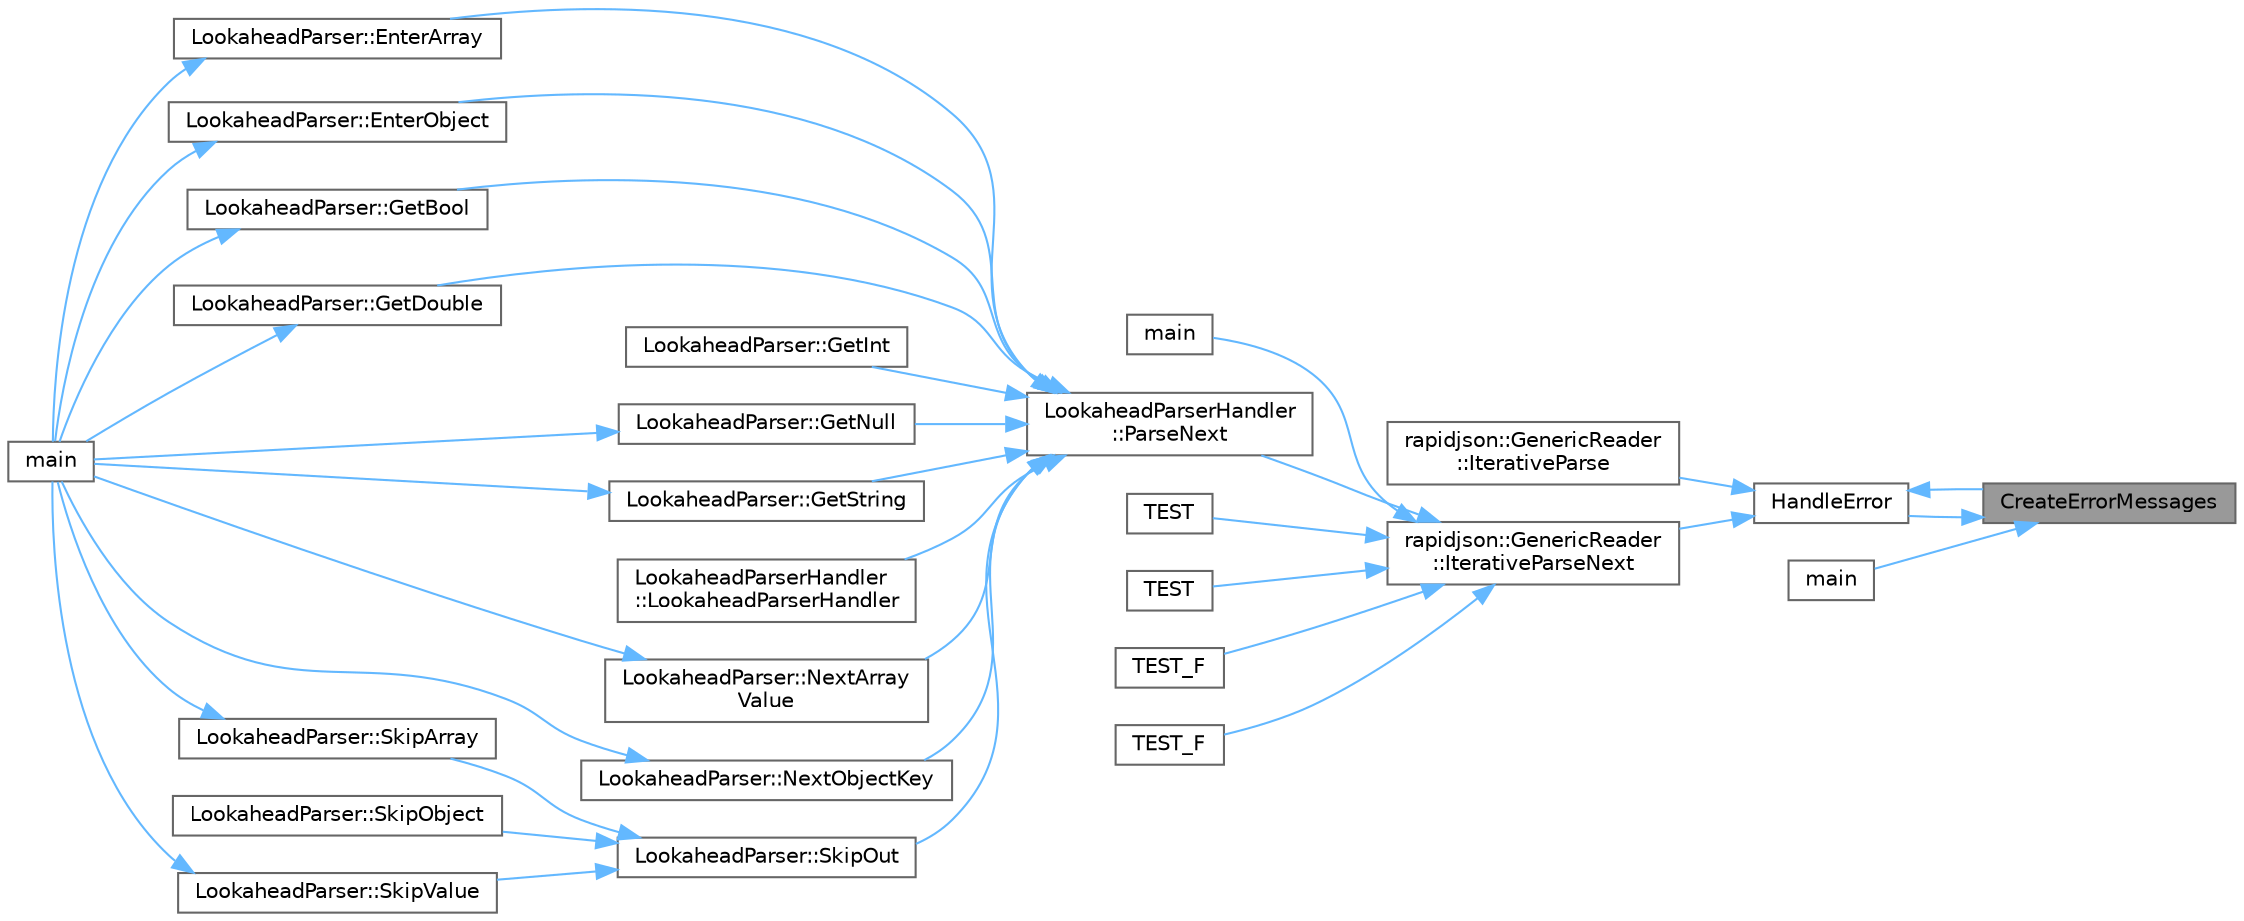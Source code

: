digraph "CreateErrorMessages"
{
 // LATEX_PDF_SIZE
  bgcolor="transparent";
  edge [fontname=Helvetica,fontsize=10,labelfontname=Helvetica,labelfontsize=10];
  node [fontname=Helvetica,fontsize=10,shape=box,height=0.2,width=0.4];
  rankdir="RL";
  Node1 [id="Node000001",label="CreateErrorMessages",height=0.2,width=0.4,color="gray40", fillcolor="grey60", style="filled", fontcolor="black",tooltip=" "];
  Node1 -> Node2 [id="edge1_Node000001_Node000002",dir="back",color="steelblue1",style="solid",tooltip=" "];
  Node2 [id="Node000002",label="HandleError",height=0.2,width=0.4,color="grey40", fillcolor="white", style="filled",URL="$schemavalidator_8cpp.html#a805c9aa864a618f2a4b081de6d8e1d26",tooltip=" "];
  Node2 -> Node1 [id="edge2_Node000002_Node000001",dir="back",color="steelblue1",style="solid",tooltip=" "];
  Node2 -> Node3 [id="edge3_Node000002_Node000003",dir="back",color="steelblue1",style="solid",tooltip=" "];
  Node3 [id="Node000003",label="rapidjson::GenericReader\l::IterativeParse",height=0.2,width=0.4,color="grey40", fillcolor="white", style="filled",URL="$classrapidjson_1_1_generic_reader.html#ad133a9a441857a1beaac20802b83abe5",tooltip=" "];
  Node2 -> Node4 [id="edge4_Node000002_Node000004",dir="back",color="steelblue1",style="solid",tooltip=" "];
  Node4 [id="Node000004",label="rapidjson::GenericReader\l::IterativeParseNext",height=0.2,width=0.4,color="grey40", fillcolor="white", style="filled",URL="$classrapidjson_1_1_generic_reader.html#abac6611bec17167de50fede5cd5194ca",tooltip="Parse one token from JSON text."];
  Node4 -> Node5 [id="edge5_Node000004_Node000005",dir="back",color="steelblue1",style="solid",tooltip=" "];
  Node5 [id="Node000005",label="main",height=0.2,width=0.4,color="grey40", fillcolor="white", style="filled",URL="$simplepullreader_8cpp.html#ae66f6b31b5ad750f1fe042a706a4e3d4",tooltip=" "];
  Node4 -> Node6 [id="edge6_Node000004_Node000006",dir="back",color="steelblue1",style="solid",tooltip=" "];
  Node6 [id="Node000006",label="LookaheadParserHandler\l::ParseNext",height=0.2,width=0.4,color="grey40", fillcolor="white", style="filled",URL="$class_lookahead_parser_handler.html#a7d0cc7887e9e0c37e645e27744a5b356",tooltip=" "];
  Node6 -> Node7 [id="edge7_Node000006_Node000007",dir="back",color="steelblue1",style="solid",tooltip=" "];
  Node7 [id="Node000007",label="LookaheadParser::EnterArray",height=0.2,width=0.4,color="grey40", fillcolor="white", style="filled",URL="$class_lookahead_parser.html#a36ec1615d48fe4d2e16e373adea63e2b",tooltip=" "];
  Node7 -> Node8 [id="edge8_Node000007_Node000008",dir="back",color="steelblue1",style="solid",tooltip=" "];
  Node8 [id="Node000008",label="main",height=0.2,width=0.4,color="grey40", fillcolor="white", style="filled",URL="$lookaheadparser_8cpp.html#ae66f6b31b5ad750f1fe042a706a4e3d4",tooltip=" "];
  Node6 -> Node9 [id="edge9_Node000006_Node000009",dir="back",color="steelblue1",style="solid",tooltip=" "];
  Node9 [id="Node000009",label="LookaheadParser::EnterObject",height=0.2,width=0.4,color="grey40", fillcolor="white", style="filled",URL="$class_lookahead_parser.html#aa91c5b65b5b119b1d27c8b5d63651be1",tooltip=" "];
  Node9 -> Node8 [id="edge10_Node000009_Node000008",dir="back",color="steelblue1",style="solid",tooltip=" "];
  Node6 -> Node10 [id="edge11_Node000006_Node000010",dir="back",color="steelblue1",style="solid",tooltip=" "];
  Node10 [id="Node000010",label="LookaheadParser::GetBool",height=0.2,width=0.4,color="grey40", fillcolor="white", style="filled",URL="$class_lookahead_parser.html#ad27dd0413166aab3fb173d4f52b045b7",tooltip=" "];
  Node10 -> Node8 [id="edge12_Node000010_Node000008",dir="back",color="steelblue1",style="solid",tooltip=" "];
  Node6 -> Node11 [id="edge13_Node000006_Node000011",dir="back",color="steelblue1",style="solid",tooltip=" "];
  Node11 [id="Node000011",label="LookaheadParser::GetDouble",height=0.2,width=0.4,color="grey40", fillcolor="white", style="filled",URL="$class_lookahead_parser.html#a9456db070c2321b42bf8fe1e62dd1b72",tooltip=" "];
  Node11 -> Node8 [id="edge14_Node000011_Node000008",dir="back",color="steelblue1",style="solid",tooltip=" "];
  Node6 -> Node12 [id="edge15_Node000006_Node000012",dir="back",color="steelblue1",style="solid",tooltip=" "];
  Node12 [id="Node000012",label="LookaheadParser::GetInt",height=0.2,width=0.4,color="grey40", fillcolor="white", style="filled",URL="$class_lookahead_parser.html#a2b36cab5f9af8c1273b58ac4174f0158",tooltip=" "];
  Node6 -> Node13 [id="edge16_Node000006_Node000013",dir="back",color="steelblue1",style="solid",tooltip=" "];
  Node13 [id="Node000013",label="LookaheadParser::GetNull",height=0.2,width=0.4,color="grey40", fillcolor="white", style="filled",URL="$class_lookahead_parser.html#a2a70de5ba5eab2ad0a4220cfafc61a59",tooltip=" "];
  Node13 -> Node8 [id="edge17_Node000013_Node000008",dir="back",color="steelblue1",style="solid",tooltip=" "];
  Node6 -> Node14 [id="edge18_Node000006_Node000014",dir="back",color="steelblue1",style="solid",tooltip=" "];
  Node14 [id="Node000014",label="LookaheadParser::GetString",height=0.2,width=0.4,color="grey40", fillcolor="white", style="filled",URL="$class_lookahead_parser.html#a254a193b0bf66ddfa5b4a915768c07a8",tooltip=" "];
  Node14 -> Node8 [id="edge19_Node000014_Node000008",dir="back",color="steelblue1",style="solid",tooltip=" "];
  Node6 -> Node15 [id="edge20_Node000006_Node000015",dir="back",color="steelblue1",style="solid",tooltip=" "];
  Node15 [id="Node000015",label="LookaheadParserHandler\l::LookaheadParserHandler",height=0.2,width=0.4,color="grey40", fillcolor="white", style="filled",URL="$class_lookahead_parser_handler.html#aa56a8db4091e158c3dfecea6b2e7c96e",tooltip=" "];
  Node6 -> Node16 [id="edge21_Node000006_Node000016",dir="back",color="steelblue1",style="solid",tooltip=" "];
  Node16 [id="Node000016",label="LookaheadParser::NextArray\lValue",height=0.2,width=0.4,color="grey40", fillcolor="white", style="filled",URL="$class_lookahead_parser.html#a0c9116fd6becabf6fabfe4c7b0d2544f",tooltip=" "];
  Node16 -> Node8 [id="edge22_Node000016_Node000008",dir="back",color="steelblue1",style="solid",tooltip=" "];
  Node6 -> Node17 [id="edge23_Node000006_Node000017",dir="back",color="steelblue1",style="solid",tooltip=" "];
  Node17 [id="Node000017",label="LookaheadParser::NextObjectKey",height=0.2,width=0.4,color="grey40", fillcolor="white", style="filled",URL="$class_lookahead_parser.html#a5fa1c656fa149e2a580a4065351705e8",tooltip=" "];
  Node17 -> Node8 [id="edge24_Node000017_Node000008",dir="back",color="steelblue1",style="solid",tooltip=" "];
  Node6 -> Node18 [id="edge25_Node000006_Node000018",dir="back",color="steelblue1",style="solid",tooltip=" "];
  Node18 [id="Node000018",label="LookaheadParser::SkipOut",height=0.2,width=0.4,color="grey40", fillcolor="white", style="filled",URL="$class_lookahead_parser.html#aa8d1c7d1588947612aefd02cf5fd3590",tooltip=" "];
  Node18 -> Node19 [id="edge26_Node000018_Node000019",dir="back",color="steelblue1",style="solid",tooltip=" "];
  Node19 [id="Node000019",label="LookaheadParser::SkipArray",height=0.2,width=0.4,color="grey40", fillcolor="white", style="filled",URL="$class_lookahead_parser.html#a864c0b5ca3d7bcd6655b7b5b91eb7d4c",tooltip=" "];
  Node19 -> Node8 [id="edge27_Node000019_Node000008",dir="back",color="steelblue1",style="solid",tooltip=" "];
  Node18 -> Node20 [id="edge28_Node000018_Node000020",dir="back",color="steelblue1",style="solid",tooltip=" "];
  Node20 [id="Node000020",label="LookaheadParser::SkipObject",height=0.2,width=0.4,color="grey40", fillcolor="white", style="filled",URL="$class_lookahead_parser.html#a26c28d790e7c915f86c6454a56597098",tooltip=" "];
  Node18 -> Node21 [id="edge29_Node000018_Node000021",dir="back",color="steelblue1",style="solid",tooltip=" "];
  Node21 [id="Node000021",label="LookaheadParser::SkipValue",height=0.2,width=0.4,color="grey40", fillcolor="white", style="filled",URL="$class_lookahead_parser.html#a32530191b0e9f290e639c540813a0a5c",tooltip=" "];
  Node21 -> Node8 [id="edge30_Node000021_Node000008",dir="back",color="steelblue1",style="solid",tooltip=" "];
  Node4 -> Node22 [id="edge31_Node000004_Node000022",dir="back",color="steelblue1",style="solid",tooltip=" "];
  Node22 [id="Node000022",label="TEST",height=0.2,width=0.4,color="grey40", fillcolor="white", style="filled",URL="$jsoncheckertest_8cpp.html#a4d38202adffe61dff1743cfce7c6da8f",tooltip=" "];
  Node4 -> Node23 [id="edge32_Node000004_Node000023",dir="back",color="steelblue1",style="solid",tooltip=" "];
  Node23 [id="Node000023",label="TEST",height=0.2,width=0.4,color="grey40", fillcolor="white", style="filled",URL="$readertest_8cpp.html#a70dd9ea1fe24447f13125e256e315086",tooltip=" "];
  Node4 -> Node24 [id="edge33_Node000004_Node000024",dir="back",color="steelblue1",style="solid",tooltip=" "];
  Node24 [id="Node000024",label="TEST_F",height=0.2,width=0.4,color="grey40", fillcolor="white", style="filled",URL="$rapidjsontest_8cpp.html#a80d85e9d77c8fa7ef48f4b5c58fe508e",tooltip=" "];
  Node4 -> Node25 [id="edge34_Node000004_Node000025",dir="back",color="steelblue1",style="solid",tooltip=" "];
  Node25 [id="Node000025",label="TEST_F",height=0.2,width=0.4,color="grey40", fillcolor="white", style="filled",URL="$rapidjsontest_8cpp.html#a7f78adeb62ed6686aa7ccd4918f73ab5",tooltip=" "];
  Node1 -> Node26 [id="edge35_Node000001_Node000026",dir="back",color="steelblue1",style="solid",tooltip=" "];
  Node26 [id="Node000026",label="main",height=0.2,width=0.4,color="grey40", fillcolor="white", style="filled",URL="$schemavalidator_8cpp.html#a0ddf1224851353fc92bfbff6f499fa97",tooltip=" "];
}
